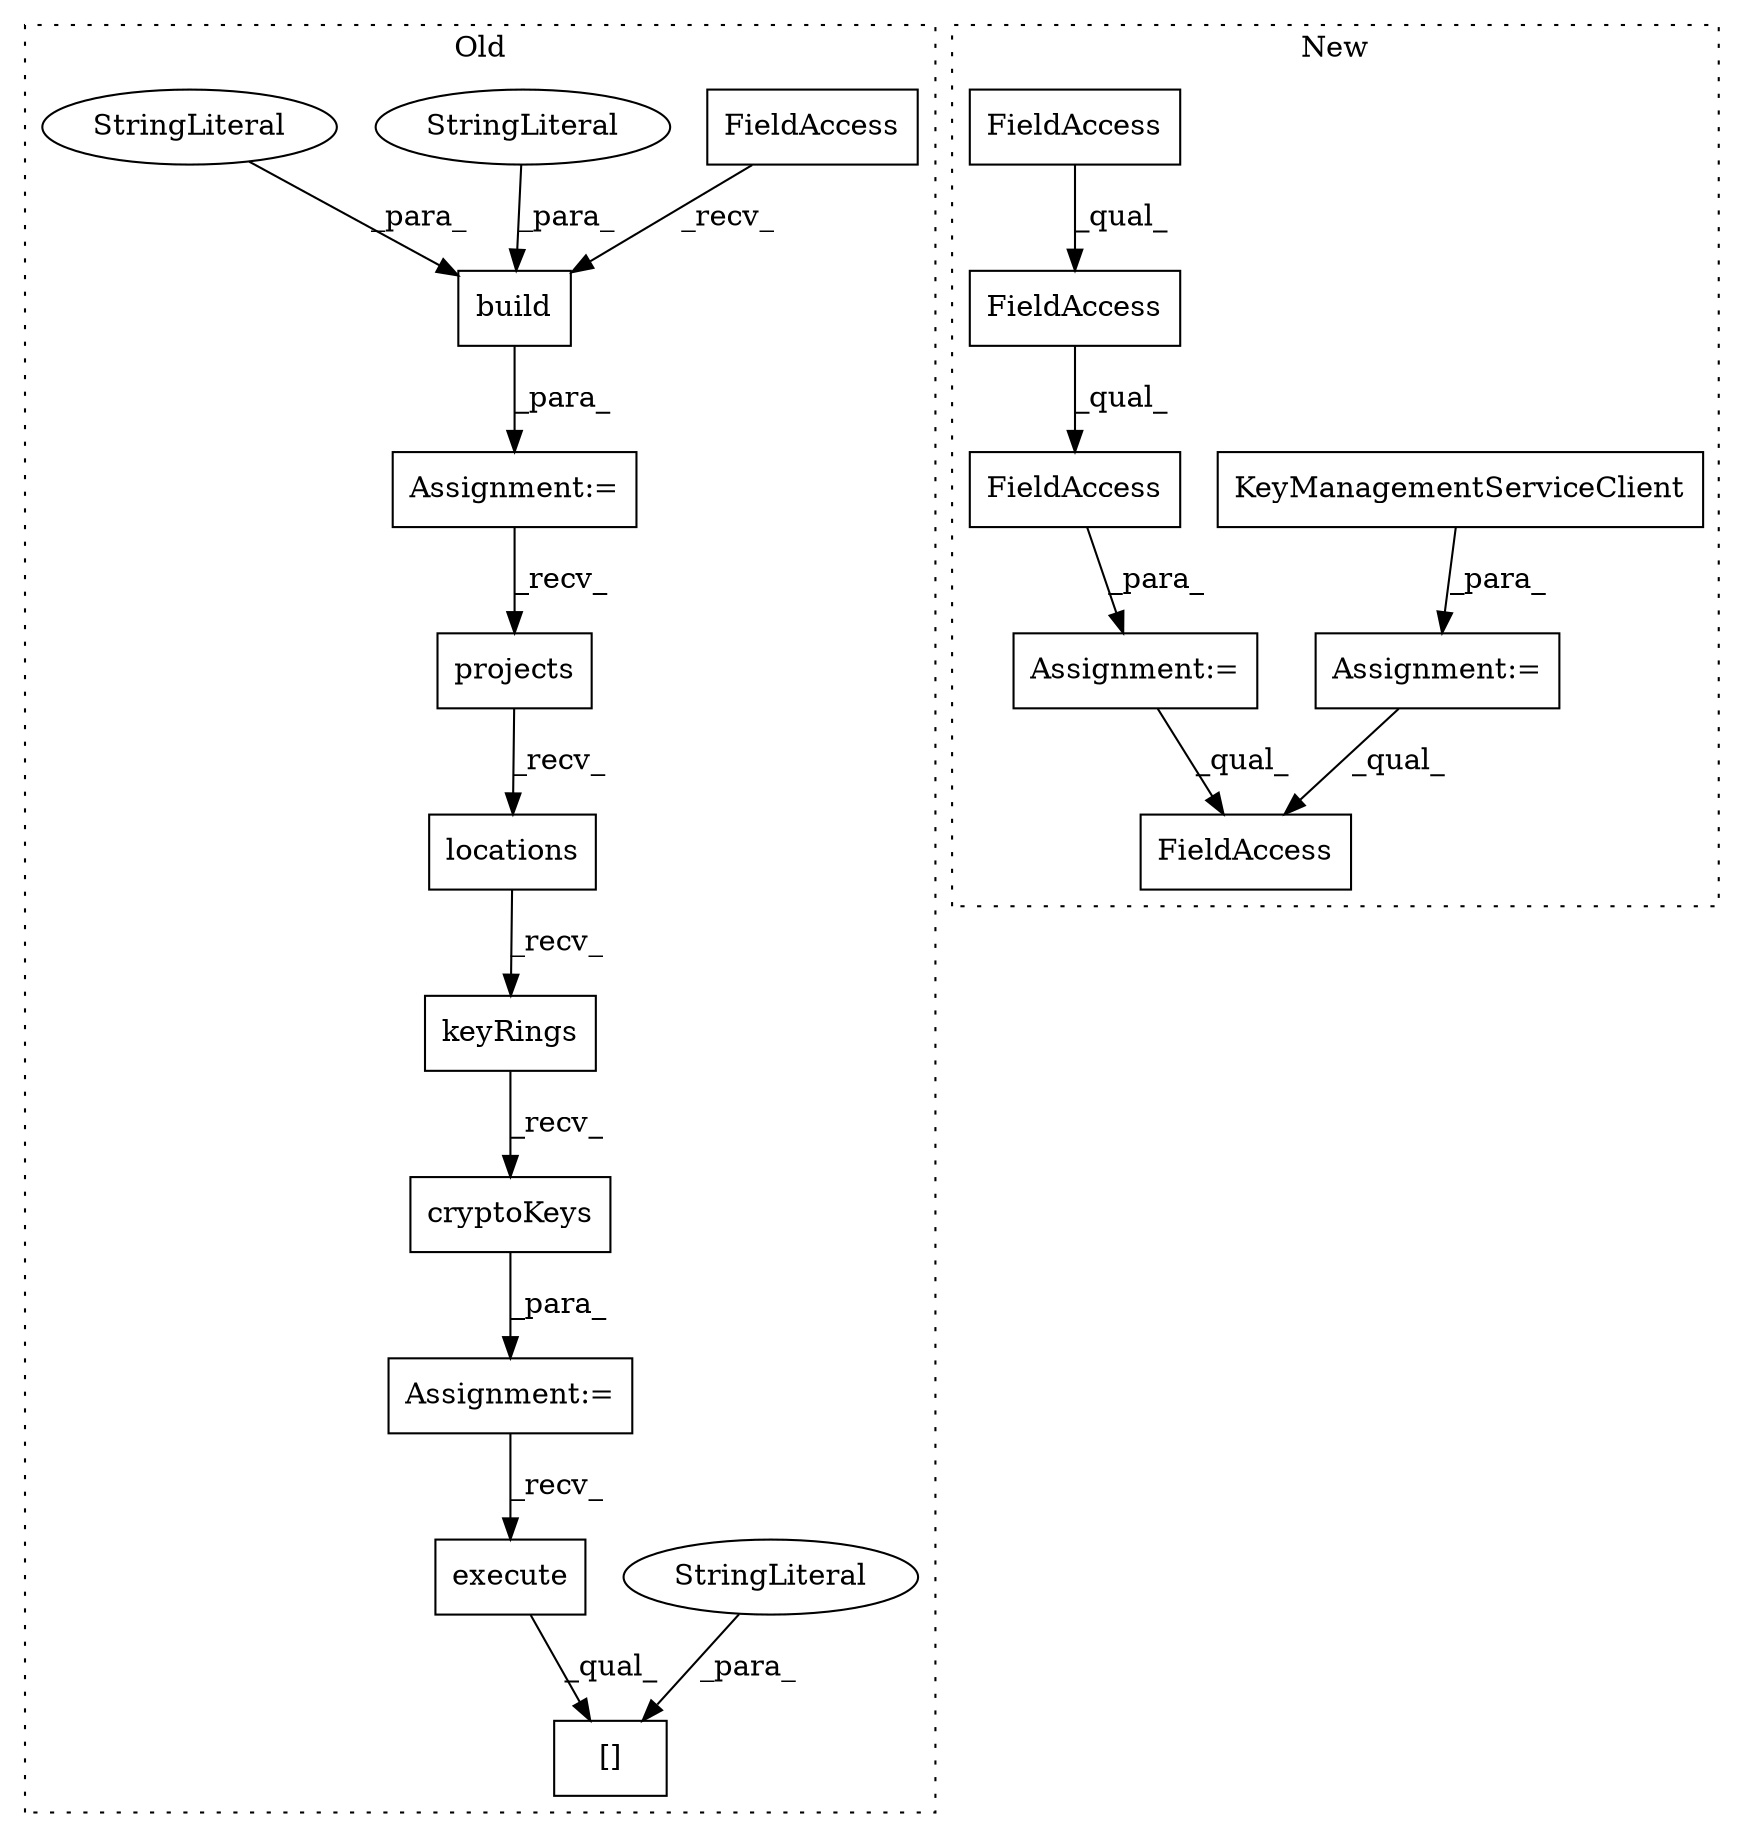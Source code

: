 digraph G {
subgraph cluster0 {
1 [label="execute" a="32" s="4259" l="9" shape="box"];
3 [label="projects" a="32" s="4098" l="10" shape="box"];
4 [label="keyRings" a="32" s="4121" l="10" shape="box"];
6 [label="[]" a="2" s="4342,4358" l="9,1" shape="box"];
7 [label="StringLiteral" a="45" s="4351" l="7" shape="ellipse"];
8 [label="build" a="32" s="3895,3916" l="6,1" shape="box"];
9 [label="FieldAccess" a="22" s="3869" l="25" shape="box"];
10 [label="StringLiteral" a="45" s="3912" l="4" shape="ellipse"];
11 [label="StringLiteral" a="45" s="3901" l="10" shape="ellipse"];
12 [label="locations" a="32" s="4109" l="11" shape="box"];
13 [label="Assignment:=" a="7" s="3868" l="1" shape="box"];
15 [label="Assignment:=" a="7" s="4086" l="1" shape="box"];
16 [label="cryptoKeys" a="32" s="4132" l="12" shape="box"];
label = "Old";
style="dotted";
}
subgraph cluster1 {
2 [label="KeyManagementServiceClient" a="32" s="2363" l="28" shape="box"];
5 [label="FieldAccess" a="22" s="2810" l="14" shape="box"];
14 [label="Assignment:=" a="7" s="2355" l="1" shape="box"];
17 [label="Assignment:=" a="7" s="2508" l="1" shape="box"];
18 [label="FieldAccess" a="22" s="2509" l="53" shape="box"];
19 [label="FieldAccess" a="22" s="2509" l="44" shape="box"];
20 [label="FieldAccess" a="22" s="2509" l="22" shape="box"];
label = "New";
style="dotted";
}
1 -> 6 [label="_qual_"];
2 -> 14 [label="_para_"];
3 -> 12 [label="_recv_"];
4 -> 16 [label="_recv_"];
7 -> 6 [label="_para_"];
8 -> 13 [label="_para_"];
9 -> 8 [label="_recv_"];
10 -> 8 [label="_para_"];
11 -> 8 [label="_para_"];
12 -> 4 [label="_recv_"];
13 -> 3 [label="_recv_"];
14 -> 5 [label="_qual_"];
15 -> 1 [label="_recv_"];
16 -> 15 [label="_para_"];
17 -> 5 [label="_qual_"];
18 -> 17 [label="_para_"];
19 -> 18 [label="_qual_"];
20 -> 19 [label="_qual_"];
}